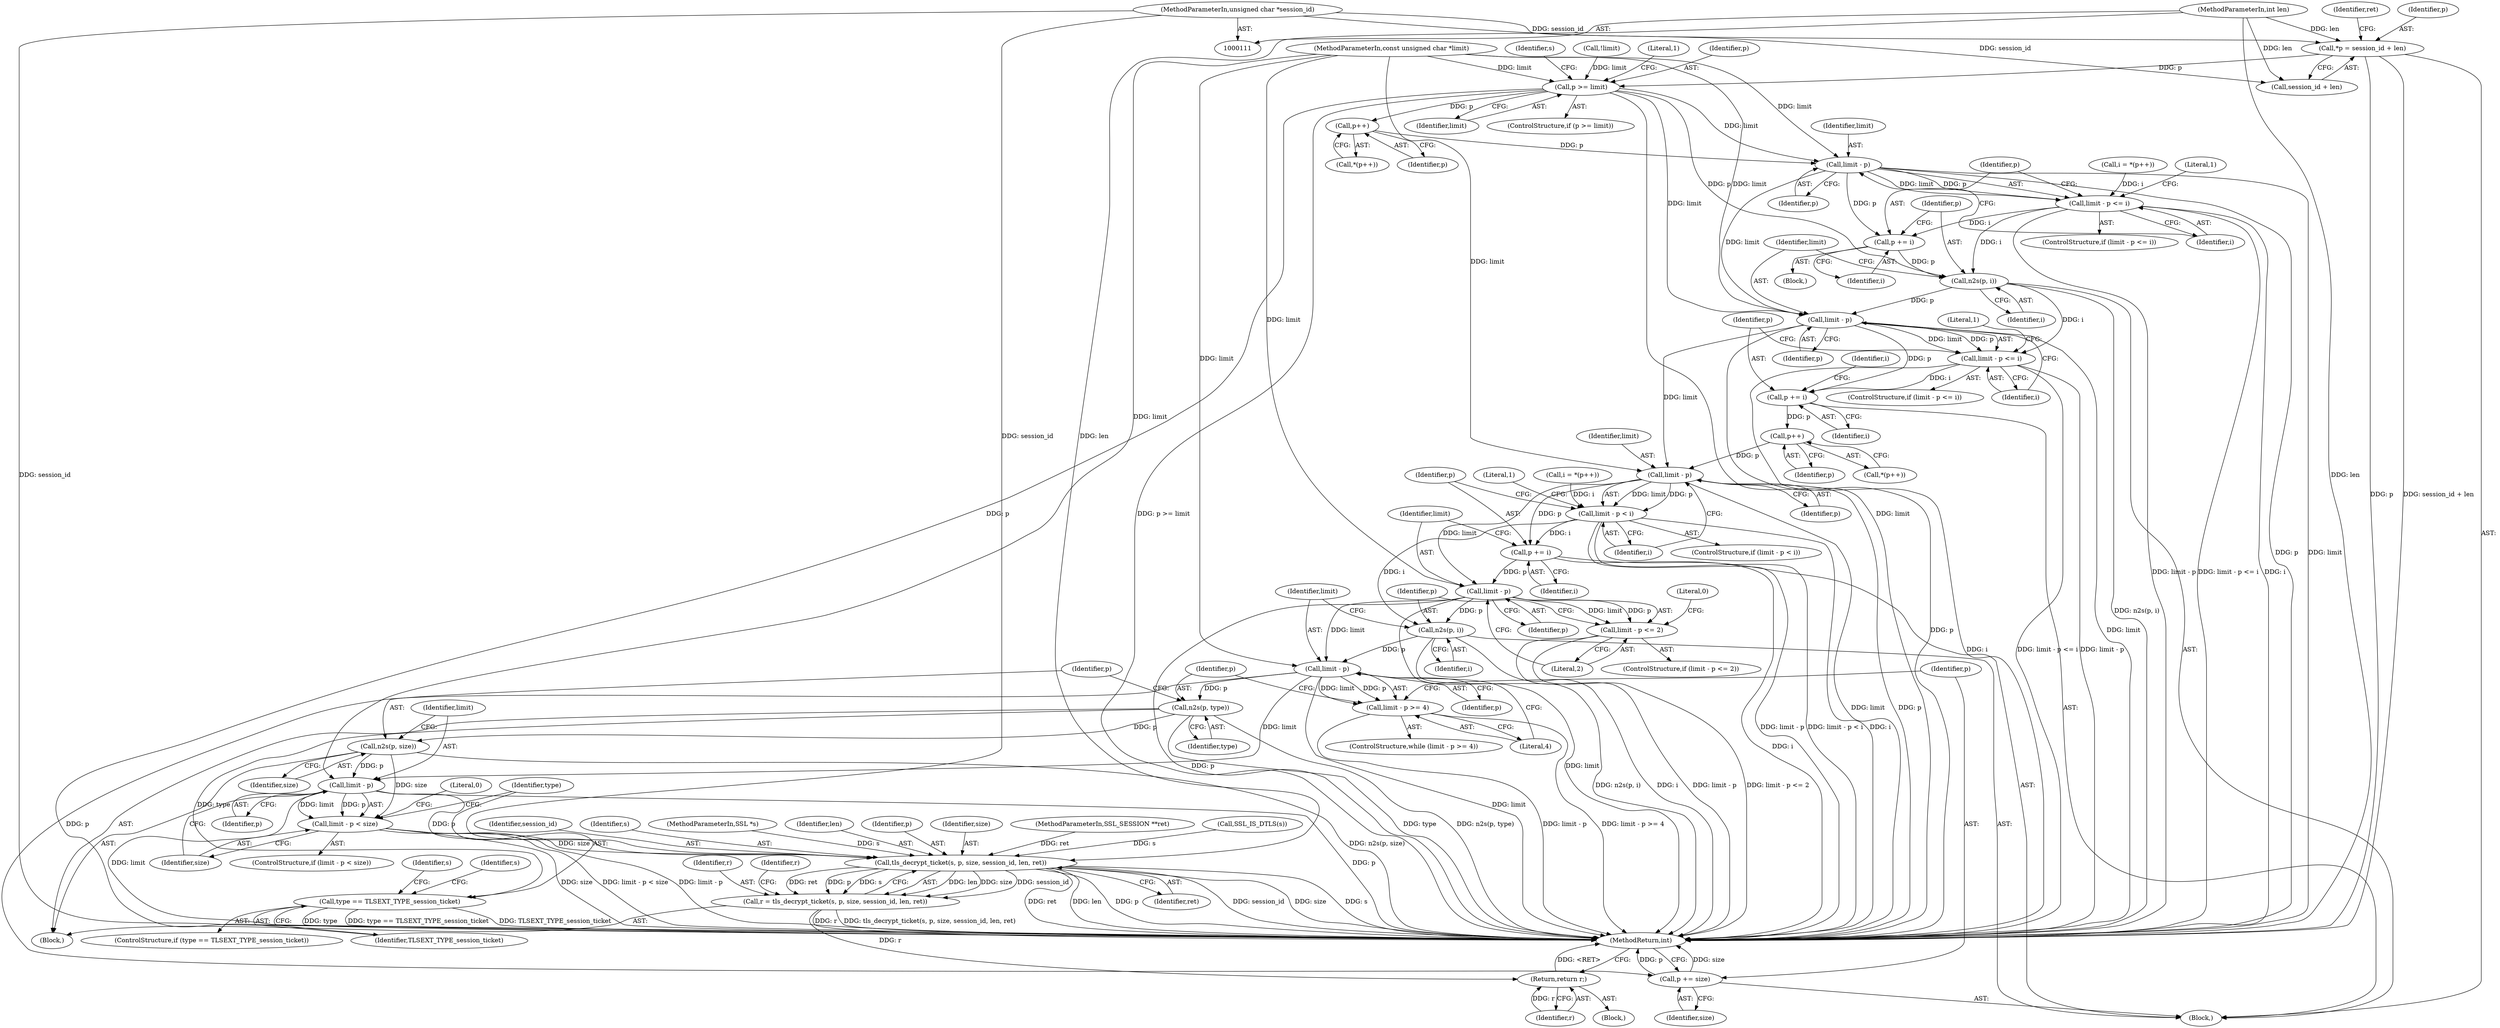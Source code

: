 digraph "0_openssl_a004e72b95835136d3f1ea90517f706c24c03da7_5@integer" {
"1000119" [label="(Call,*p = session_id + len)"];
"1000113" [label="(MethodParameterIn,unsigned char *session_id)"];
"1000114" [label="(MethodParameterIn,int len)"];
"1000153" [label="(Call,p >= limit)"];
"1000166" [label="(Call,p++)"];
"1000170" [label="(Call,limit - p)"];
"1000169" [label="(Call,limit - p <= i)"];
"1000177" [label="(Call,p += i)"];
"1000180" [label="(Call,n2s(p, i))"];
"1000185" [label="(Call,limit - p)"];
"1000184" [label="(Call,limit - p <= i)"];
"1000192" [label="(Call,p += i)"];
"1000198" [label="(Call,p++)"];
"1000202" [label="(Call,limit - p)"];
"1000201" [label="(Call,limit - p < i)"];
"1000209" [label="(Call,p += i)"];
"1000214" [label="(Call,limit - p)"];
"1000213" [label="(Call,limit - p <= 2)"];
"1000220" [label="(Call,n2s(p, i))"];
"1000225" [label="(Call,limit - p)"];
"1000224" [label="(Call,limit - p >= 4)"];
"1000232" [label="(Call,n2s(p, type))"];
"1000235" [label="(Call,n2s(p, size))"];
"1000240" [label="(Call,limit - p)"];
"1000239" [label="(Call,limit - p < size)"];
"1000268" [label="(Call,tls_decrypt_ticket(s, p, size, session_id, len, ret))"];
"1000266" [label="(Call,r = tls_decrypt_ticket(s, p, size, session_id, len, ret))"];
"1000287" [label="(Return,return r;)"];
"1000247" [label="(Call,type == TLSEXT_TYPE_session_ticket)"];
"1000301" [label="(Call,p += size)"];
"1000182" [label="(Identifier,i)"];
"1000242" [label="(Identifier,p)"];
"1000243" [label="(Identifier,size)"];
"1000220" [label="(Call,n2s(p, i))"];
"1000186" [label="(Identifier,limit)"];
"1000232" [label="(Call,n2s(p, type))"];
"1000273" [label="(Identifier,len)"];
"1000212" [label="(ControlStructure,if (limit - p <= 2))"];
"1000270" [label="(Identifier,p)"];
"1000301" [label="(Call,p += size)"];
"1000117" [label="(Block,)"];
"1000213" [label="(Call,limit - p <= 2)"];
"1000277" [label="(Block,)"];
"1000210" [label="(Identifier,p)"];
"1000219" [label="(Literal,0)"];
"1000271" [label="(Identifier,size)"];
"1000211" [label="(Identifier,i)"];
"1000178" [label="(Identifier,p)"];
"1000217" [label="(Literal,2)"];
"1000240" [label="(Call,limit - p)"];
"1000162" [label="(Block,)"];
"1000304" [label="(MethodReturn,int)"];
"1000228" [label="(Literal,4)"];
"1000233" [label="(Identifier,p)"];
"1000241" [label="(Identifier,limit)"];
"1000116" [label="(MethodParameterIn,SSL_SESSION **ret)"];
"1000195" [label="(Call,i = *(p++))"];
"1000154" [label="(Identifier,p)"];
"1000115" [label="(MethodParameterIn,const unsigned char *limit)"];
"1000179" [label="(Identifier,i)"];
"1000176" [label="(Literal,1)"];
"1000114" [label="(MethodParameterIn,int len)"];
"1000170" [label="(Call,limit - p)"];
"1000209" [label="(Call,p += i)"];
"1000234" [label="(Identifier,type)"];
"1000236" [label="(Identifier,p)"];
"1000227" [label="(Identifier,p)"];
"1000287" [label="(Return,return r;)"];
"1000247" [label="(Call,type == TLSEXT_TYPE_session_ticket)"];
"1000177" [label="(Call,p += i)"];
"1000167" [label="(Identifier,p)"];
"1000215" [label="(Identifier,limit)"];
"1000205" [label="(Identifier,i)"];
"1000248" [label="(Identifier,type)"];
"1000171" [label="(Identifier,limit)"];
"1000120" [label="(Identifier,p)"];
"1000161" [label="(Identifier,s)"];
"1000119" [label="(Call,*p = session_id + len)"];
"1000216" [label="(Identifier,p)"];
"1000169" [label="(Call,limit - p <= i)"];
"1000160" [label="(Call,SSL_IS_DTLS(s))"];
"1000200" [label="(ControlStructure,if (limit - p < i))"];
"1000245" [label="(Literal,0)"];
"1000168" [label="(ControlStructure,if (limit - p <= i))"];
"1000272" [label="(Identifier,session_id)"];
"1000226" [label="(Identifier,limit)"];
"1000288" [label="(Identifier,r)"];
"1000192" [label="(Call,p += i)"];
"1000224" [label="(Call,limit - p >= 4)"];
"1000222" [label="(Identifier,i)"];
"1000249" [label="(Identifier,TLSEXT_TYPE_session_ticket)"];
"1000155" [label="(Identifier,limit)"];
"1000303" [label="(Identifier,size)"];
"1000204" [label="(Identifier,p)"];
"1000148" [label="(Call,!limit)"];
"1000183" [label="(ControlStructure,if (limit - p <= i))"];
"1000153" [label="(Call,p >= limit)"];
"1000127" [label="(Identifier,ret)"];
"1000269" [label="(Identifier,s)"];
"1000268" [label="(Call,tls_decrypt_ticket(s, p, size, session_id, len, ret))"];
"1000274" [label="(Identifier,ret)"];
"1000152" [label="(ControlStructure,if (p >= limit))"];
"1000276" [label="(Identifier,r)"];
"1000158" [label="(Literal,1)"];
"1000208" [label="(Literal,1)"];
"1000121" [label="(Call,session_id + len)"];
"1000254" [label="(Identifier,s)"];
"1000197" [label="(Call,*(p++))"];
"1000166" [label="(Call,p++)"];
"1000188" [label="(Identifier,i)"];
"1000198" [label="(Call,p++)"];
"1000196" [label="(Identifier,i)"];
"1000221" [label="(Identifier,p)"];
"1000267" [label="(Identifier,r)"];
"1000246" [label="(ControlStructure,if (type == TLSEXT_TYPE_session_ticket))"];
"1000191" [label="(Literal,1)"];
"1000223" [label="(ControlStructure,while (limit - p >= 4))"];
"1000194" [label="(Identifier,i)"];
"1000180" [label="(Call,n2s(p, i))"];
"1000225" [label="(Call,limit - p)"];
"1000165" [label="(Call,*(p++))"];
"1000113" [label="(MethodParameterIn,unsigned char *session_id)"];
"1000184" [label="(Call,limit - p <= i)"];
"1000214" [label="(Call,limit - p)"];
"1000203" [label="(Identifier,limit)"];
"1000237" [label="(Identifier,size)"];
"1000229" [label="(Block,)"];
"1000266" [label="(Call,r = tls_decrypt_ticket(s, p, size, session_id, len, ret))"];
"1000187" [label="(Identifier,p)"];
"1000112" [label="(MethodParameterIn,SSL *s)"];
"1000163" [label="(Call,i = *(p++))"];
"1000235" [label="(Call,n2s(p, size))"];
"1000202" [label="(Call,limit - p)"];
"1000238" [label="(ControlStructure,if (limit - p < size))"];
"1000201" [label="(Call,limit - p < i)"];
"1000261" [label="(Identifier,s)"];
"1000173" [label="(Identifier,i)"];
"1000172" [label="(Identifier,p)"];
"1000185" [label="(Call,limit - p)"];
"1000199" [label="(Identifier,p)"];
"1000193" [label="(Identifier,p)"];
"1000302" [label="(Identifier,p)"];
"1000239" [label="(Call,limit - p < size)"];
"1000181" [label="(Identifier,p)"];
"1000119" -> "1000117"  [label="AST: "];
"1000119" -> "1000121"  [label="CFG: "];
"1000120" -> "1000119"  [label="AST: "];
"1000121" -> "1000119"  [label="AST: "];
"1000127" -> "1000119"  [label="CFG: "];
"1000119" -> "1000304"  [label="DDG: session_id + len"];
"1000119" -> "1000304"  [label="DDG: p"];
"1000113" -> "1000119"  [label="DDG: session_id"];
"1000114" -> "1000119"  [label="DDG: len"];
"1000119" -> "1000153"  [label="DDG: p"];
"1000113" -> "1000111"  [label="AST: "];
"1000113" -> "1000304"  [label="DDG: session_id"];
"1000113" -> "1000121"  [label="DDG: session_id"];
"1000113" -> "1000268"  [label="DDG: session_id"];
"1000114" -> "1000111"  [label="AST: "];
"1000114" -> "1000304"  [label="DDG: len"];
"1000114" -> "1000121"  [label="DDG: len"];
"1000114" -> "1000268"  [label="DDG: len"];
"1000153" -> "1000152"  [label="AST: "];
"1000153" -> "1000155"  [label="CFG: "];
"1000154" -> "1000153"  [label="AST: "];
"1000155" -> "1000153"  [label="AST: "];
"1000158" -> "1000153"  [label="CFG: "];
"1000161" -> "1000153"  [label="CFG: "];
"1000153" -> "1000304"  [label="DDG: p"];
"1000153" -> "1000304"  [label="DDG: limit"];
"1000153" -> "1000304"  [label="DDG: p >= limit"];
"1000148" -> "1000153"  [label="DDG: limit"];
"1000115" -> "1000153"  [label="DDG: limit"];
"1000153" -> "1000166"  [label="DDG: p"];
"1000153" -> "1000170"  [label="DDG: limit"];
"1000153" -> "1000180"  [label="DDG: p"];
"1000153" -> "1000185"  [label="DDG: limit"];
"1000166" -> "1000165"  [label="AST: "];
"1000166" -> "1000167"  [label="CFG: "];
"1000167" -> "1000166"  [label="AST: "];
"1000165" -> "1000166"  [label="CFG: "];
"1000166" -> "1000170"  [label="DDG: p"];
"1000170" -> "1000169"  [label="AST: "];
"1000170" -> "1000172"  [label="CFG: "];
"1000171" -> "1000170"  [label="AST: "];
"1000172" -> "1000170"  [label="AST: "];
"1000173" -> "1000170"  [label="CFG: "];
"1000170" -> "1000304"  [label="DDG: p"];
"1000170" -> "1000304"  [label="DDG: limit"];
"1000170" -> "1000169"  [label="DDG: limit"];
"1000170" -> "1000169"  [label="DDG: p"];
"1000115" -> "1000170"  [label="DDG: limit"];
"1000170" -> "1000177"  [label="DDG: p"];
"1000170" -> "1000185"  [label="DDG: limit"];
"1000169" -> "1000168"  [label="AST: "];
"1000169" -> "1000173"  [label="CFG: "];
"1000173" -> "1000169"  [label="AST: "];
"1000176" -> "1000169"  [label="CFG: "];
"1000178" -> "1000169"  [label="CFG: "];
"1000169" -> "1000304"  [label="DDG: limit - p <= i"];
"1000169" -> "1000304"  [label="DDG: i"];
"1000169" -> "1000304"  [label="DDG: limit - p"];
"1000163" -> "1000169"  [label="DDG: i"];
"1000169" -> "1000177"  [label="DDG: i"];
"1000169" -> "1000180"  [label="DDG: i"];
"1000177" -> "1000162"  [label="AST: "];
"1000177" -> "1000179"  [label="CFG: "];
"1000178" -> "1000177"  [label="AST: "];
"1000179" -> "1000177"  [label="AST: "];
"1000181" -> "1000177"  [label="CFG: "];
"1000177" -> "1000180"  [label="DDG: p"];
"1000180" -> "1000117"  [label="AST: "];
"1000180" -> "1000182"  [label="CFG: "];
"1000181" -> "1000180"  [label="AST: "];
"1000182" -> "1000180"  [label="AST: "];
"1000186" -> "1000180"  [label="CFG: "];
"1000180" -> "1000304"  [label="DDG: n2s(p, i)"];
"1000180" -> "1000185"  [label="DDG: p"];
"1000180" -> "1000184"  [label="DDG: i"];
"1000185" -> "1000184"  [label="AST: "];
"1000185" -> "1000187"  [label="CFG: "];
"1000186" -> "1000185"  [label="AST: "];
"1000187" -> "1000185"  [label="AST: "];
"1000188" -> "1000185"  [label="CFG: "];
"1000185" -> "1000304"  [label="DDG: limit"];
"1000185" -> "1000304"  [label="DDG: p"];
"1000185" -> "1000184"  [label="DDG: limit"];
"1000185" -> "1000184"  [label="DDG: p"];
"1000115" -> "1000185"  [label="DDG: limit"];
"1000185" -> "1000192"  [label="DDG: p"];
"1000185" -> "1000202"  [label="DDG: limit"];
"1000184" -> "1000183"  [label="AST: "];
"1000184" -> "1000188"  [label="CFG: "];
"1000188" -> "1000184"  [label="AST: "];
"1000191" -> "1000184"  [label="CFG: "];
"1000193" -> "1000184"  [label="CFG: "];
"1000184" -> "1000304"  [label="DDG: limit - p"];
"1000184" -> "1000304"  [label="DDG: i"];
"1000184" -> "1000304"  [label="DDG: limit - p <= i"];
"1000184" -> "1000192"  [label="DDG: i"];
"1000192" -> "1000117"  [label="AST: "];
"1000192" -> "1000194"  [label="CFG: "];
"1000193" -> "1000192"  [label="AST: "];
"1000194" -> "1000192"  [label="AST: "];
"1000196" -> "1000192"  [label="CFG: "];
"1000192" -> "1000198"  [label="DDG: p"];
"1000198" -> "1000197"  [label="AST: "];
"1000198" -> "1000199"  [label="CFG: "];
"1000199" -> "1000198"  [label="AST: "];
"1000197" -> "1000198"  [label="CFG: "];
"1000198" -> "1000202"  [label="DDG: p"];
"1000202" -> "1000201"  [label="AST: "];
"1000202" -> "1000204"  [label="CFG: "];
"1000203" -> "1000202"  [label="AST: "];
"1000204" -> "1000202"  [label="AST: "];
"1000205" -> "1000202"  [label="CFG: "];
"1000202" -> "1000304"  [label="DDG: limit"];
"1000202" -> "1000304"  [label="DDG: p"];
"1000202" -> "1000201"  [label="DDG: limit"];
"1000202" -> "1000201"  [label="DDG: p"];
"1000115" -> "1000202"  [label="DDG: limit"];
"1000202" -> "1000209"  [label="DDG: p"];
"1000202" -> "1000214"  [label="DDG: limit"];
"1000201" -> "1000200"  [label="AST: "];
"1000201" -> "1000205"  [label="CFG: "];
"1000205" -> "1000201"  [label="AST: "];
"1000208" -> "1000201"  [label="CFG: "];
"1000210" -> "1000201"  [label="CFG: "];
"1000201" -> "1000304"  [label="DDG: limit - p < i"];
"1000201" -> "1000304"  [label="DDG: i"];
"1000201" -> "1000304"  [label="DDG: limit - p"];
"1000195" -> "1000201"  [label="DDG: i"];
"1000201" -> "1000209"  [label="DDG: i"];
"1000201" -> "1000220"  [label="DDG: i"];
"1000209" -> "1000117"  [label="AST: "];
"1000209" -> "1000211"  [label="CFG: "];
"1000210" -> "1000209"  [label="AST: "];
"1000211" -> "1000209"  [label="AST: "];
"1000215" -> "1000209"  [label="CFG: "];
"1000209" -> "1000304"  [label="DDG: i"];
"1000209" -> "1000214"  [label="DDG: p"];
"1000214" -> "1000213"  [label="AST: "];
"1000214" -> "1000216"  [label="CFG: "];
"1000215" -> "1000214"  [label="AST: "];
"1000216" -> "1000214"  [label="AST: "];
"1000217" -> "1000214"  [label="CFG: "];
"1000214" -> "1000304"  [label="DDG: p"];
"1000214" -> "1000304"  [label="DDG: limit"];
"1000214" -> "1000213"  [label="DDG: limit"];
"1000214" -> "1000213"  [label="DDG: p"];
"1000115" -> "1000214"  [label="DDG: limit"];
"1000214" -> "1000220"  [label="DDG: p"];
"1000214" -> "1000225"  [label="DDG: limit"];
"1000213" -> "1000212"  [label="AST: "];
"1000213" -> "1000217"  [label="CFG: "];
"1000217" -> "1000213"  [label="AST: "];
"1000219" -> "1000213"  [label="CFG: "];
"1000221" -> "1000213"  [label="CFG: "];
"1000213" -> "1000304"  [label="DDG: limit - p"];
"1000213" -> "1000304"  [label="DDG: limit - p <= 2"];
"1000220" -> "1000117"  [label="AST: "];
"1000220" -> "1000222"  [label="CFG: "];
"1000221" -> "1000220"  [label="AST: "];
"1000222" -> "1000220"  [label="AST: "];
"1000226" -> "1000220"  [label="CFG: "];
"1000220" -> "1000304"  [label="DDG: i"];
"1000220" -> "1000304"  [label="DDG: n2s(p, i)"];
"1000220" -> "1000225"  [label="DDG: p"];
"1000225" -> "1000224"  [label="AST: "];
"1000225" -> "1000227"  [label="CFG: "];
"1000226" -> "1000225"  [label="AST: "];
"1000227" -> "1000225"  [label="AST: "];
"1000228" -> "1000225"  [label="CFG: "];
"1000225" -> "1000304"  [label="DDG: limit"];
"1000225" -> "1000224"  [label="DDG: limit"];
"1000225" -> "1000224"  [label="DDG: p"];
"1000115" -> "1000225"  [label="DDG: limit"];
"1000225" -> "1000232"  [label="DDG: p"];
"1000225" -> "1000240"  [label="DDG: limit"];
"1000225" -> "1000301"  [label="DDG: p"];
"1000224" -> "1000223"  [label="AST: "];
"1000224" -> "1000228"  [label="CFG: "];
"1000228" -> "1000224"  [label="AST: "];
"1000233" -> "1000224"  [label="CFG: "];
"1000302" -> "1000224"  [label="CFG: "];
"1000224" -> "1000304"  [label="DDG: limit - p"];
"1000224" -> "1000304"  [label="DDG: limit - p >= 4"];
"1000232" -> "1000229"  [label="AST: "];
"1000232" -> "1000234"  [label="CFG: "];
"1000233" -> "1000232"  [label="AST: "];
"1000234" -> "1000232"  [label="AST: "];
"1000236" -> "1000232"  [label="CFG: "];
"1000232" -> "1000304"  [label="DDG: n2s(p, type)"];
"1000232" -> "1000304"  [label="DDG: type"];
"1000232" -> "1000235"  [label="DDG: p"];
"1000232" -> "1000247"  [label="DDG: type"];
"1000235" -> "1000229"  [label="AST: "];
"1000235" -> "1000237"  [label="CFG: "];
"1000236" -> "1000235"  [label="AST: "];
"1000237" -> "1000235"  [label="AST: "];
"1000241" -> "1000235"  [label="CFG: "];
"1000235" -> "1000304"  [label="DDG: n2s(p, size)"];
"1000235" -> "1000240"  [label="DDG: p"];
"1000235" -> "1000239"  [label="DDG: size"];
"1000240" -> "1000239"  [label="AST: "];
"1000240" -> "1000242"  [label="CFG: "];
"1000241" -> "1000240"  [label="AST: "];
"1000242" -> "1000240"  [label="AST: "];
"1000243" -> "1000240"  [label="CFG: "];
"1000240" -> "1000304"  [label="DDG: p"];
"1000240" -> "1000304"  [label="DDG: limit"];
"1000240" -> "1000239"  [label="DDG: limit"];
"1000240" -> "1000239"  [label="DDG: p"];
"1000115" -> "1000240"  [label="DDG: limit"];
"1000240" -> "1000268"  [label="DDG: p"];
"1000239" -> "1000238"  [label="AST: "];
"1000239" -> "1000243"  [label="CFG: "];
"1000243" -> "1000239"  [label="AST: "];
"1000245" -> "1000239"  [label="CFG: "];
"1000248" -> "1000239"  [label="CFG: "];
"1000239" -> "1000304"  [label="DDG: limit - p < size"];
"1000239" -> "1000304"  [label="DDG: limit - p"];
"1000239" -> "1000304"  [label="DDG: size"];
"1000239" -> "1000268"  [label="DDG: size"];
"1000268" -> "1000266"  [label="AST: "];
"1000268" -> "1000274"  [label="CFG: "];
"1000269" -> "1000268"  [label="AST: "];
"1000270" -> "1000268"  [label="AST: "];
"1000271" -> "1000268"  [label="AST: "];
"1000272" -> "1000268"  [label="AST: "];
"1000273" -> "1000268"  [label="AST: "];
"1000274" -> "1000268"  [label="AST: "];
"1000266" -> "1000268"  [label="CFG: "];
"1000268" -> "1000304"  [label="DDG: s"];
"1000268" -> "1000304"  [label="DDG: ret"];
"1000268" -> "1000304"  [label="DDG: len"];
"1000268" -> "1000304"  [label="DDG: p"];
"1000268" -> "1000304"  [label="DDG: session_id"];
"1000268" -> "1000304"  [label="DDG: size"];
"1000268" -> "1000266"  [label="DDG: len"];
"1000268" -> "1000266"  [label="DDG: size"];
"1000268" -> "1000266"  [label="DDG: session_id"];
"1000268" -> "1000266"  [label="DDG: ret"];
"1000268" -> "1000266"  [label="DDG: p"];
"1000268" -> "1000266"  [label="DDG: s"];
"1000160" -> "1000268"  [label="DDG: s"];
"1000112" -> "1000268"  [label="DDG: s"];
"1000116" -> "1000268"  [label="DDG: ret"];
"1000266" -> "1000229"  [label="AST: "];
"1000267" -> "1000266"  [label="AST: "];
"1000276" -> "1000266"  [label="CFG: "];
"1000266" -> "1000304"  [label="DDG: tls_decrypt_ticket(s, p, size, session_id, len, ret)"];
"1000266" -> "1000304"  [label="DDG: r"];
"1000266" -> "1000287"  [label="DDG: r"];
"1000287" -> "1000277"  [label="AST: "];
"1000287" -> "1000288"  [label="CFG: "];
"1000288" -> "1000287"  [label="AST: "];
"1000304" -> "1000287"  [label="CFG: "];
"1000287" -> "1000304"  [label="DDG: <RET>"];
"1000288" -> "1000287"  [label="DDG: r"];
"1000247" -> "1000246"  [label="AST: "];
"1000247" -> "1000249"  [label="CFG: "];
"1000248" -> "1000247"  [label="AST: "];
"1000249" -> "1000247"  [label="AST: "];
"1000254" -> "1000247"  [label="CFG: "];
"1000261" -> "1000247"  [label="CFG: "];
"1000247" -> "1000304"  [label="DDG: type"];
"1000247" -> "1000304"  [label="DDG: type == TLSEXT_TYPE_session_ticket"];
"1000247" -> "1000304"  [label="DDG: TLSEXT_TYPE_session_ticket"];
"1000301" -> "1000117"  [label="AST: "];
"1000301" -> "1000303"  [label="CFG: "];
"1000302" -> "1000301"  [label="AST: "];
"1000303" -> "1000301"  [label="AST: "];
"1000304" -> "1000301"  [label="CFG: "];
"1000301" -> "1000304"  [label="DDG: size"];
"1000301" -> "1000304"  [label="DDG: p"];
}
